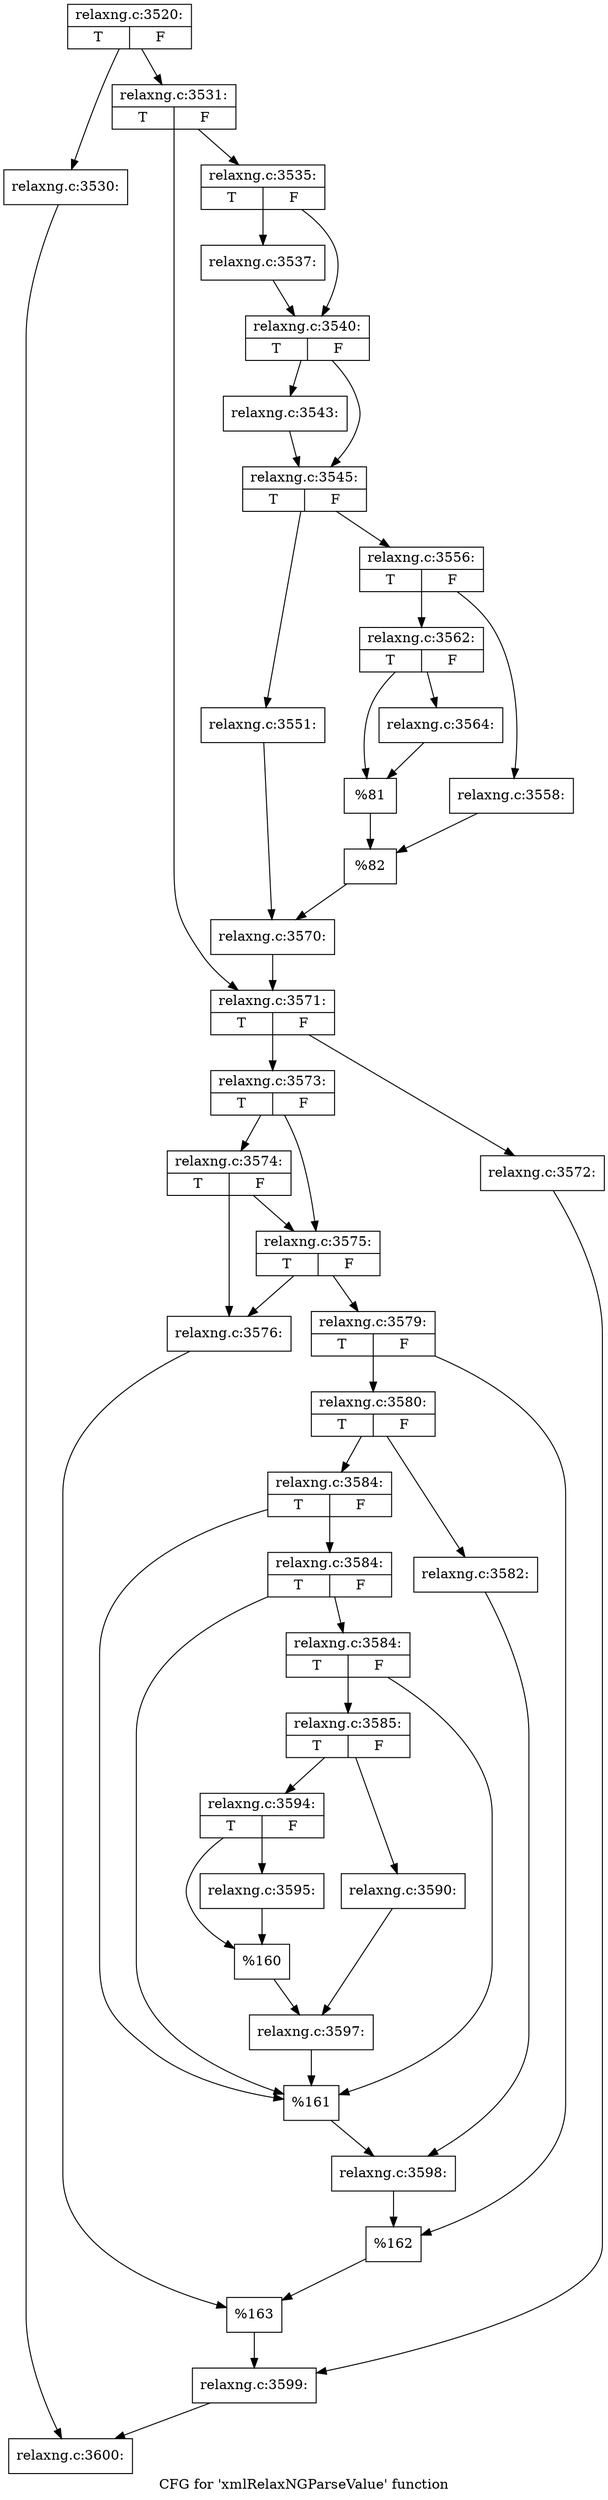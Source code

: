 digraph "CFG for 'xmlRelaxNGParseValue' function" {
	label="CFG for 'xmlRelaxNGParseValue' function";

	Node0x3ce2de0 [shape=record,label="{relaxng.c:3520:|{<s0>T|<s1>F}}"];
	Node0x3ce2de0 -> Node0x3cec4b0;
	Node0x3ce2de0 -> Node0x3cec500;
	Node0x3cec4b0 [shape=record,label="{relaxng.c:3530:}"];
	Node0x3cec4b0 -> Node0x3ceabb0;
	Node0x3cec500 [shape=record,label="{relaxng.c:3531:|{<s0>T|<s1>F}}"];
	Node0x3cec500 -> Node0x3cece40;
	Node0x3cec500 -> Node0x3cece90;
	Node0x3cece40 [shape=record,label="{relaxng.c:3535:|{<s0>T|<s1>F}}"];
	Node0x3cece40 -> Node0x3ced340;
	Node0x3cece40 -> Node0x3ced390;
	Node0x3ced340 [shape=record,label="{relaxng.c:3537:}"];
	Node0x3ced340 -> Node0x3ced390;
	Node0x3ced390 [shape=record,label="{relaxng.c:3540:|{<s0>T|<s1>F}}"];
	Node0x3ced390 -> Node0x3cee0a0;
	Node0x3ced390 -> Node0x3cee0f0;
	Node0x3cee0a0 [shape=record,label="{relaxng.c:3543:}"];
	Node0x3cee0a0 -> Node0x3cee0f0;
	Node0x3cee0f0 [shape=record,label="{relaxng.c:3545:|{<s0>T|<s1>F}}"];
	Node0x3cee0f0 -> Node0x3ceef10;
	Node0x3cee0f0 -> Node0x3ceefb0;
	Node0x3ceef10 [shape=record,label="{relaxng.c:3551:}"];
	Node0x3ceef10 -> Node0x3ceef60;
	Node0x3ceefb0 [shape=record,label="{relaxng.c:3556:|{<s0>T|<s1>F}}"];
	Node0x3ceefb0 -> Node0x3cefcf0;
	Node0x3ceefb0 -> Node0x3cefd90;
	Node0x3cefcf0 [shape=record,label="{relaxng.c:3558:}"];
	Node0x3cefcf0 -> Node0x3cefd40;
	Node0x3cefd90 [shape=record,label="{relaxng.c:3562:|{<s0>T|<s1>F}}"];
	Node0x3cefd90 -> Node0x3cf0d80;
	Node0x3cefd90 -> Node0x3cf0dd0;
	Node0x3cf0d80 [shape=record,label="{relaxng.c:3564:}"];
	Node0x3cf0d80 -> Node0x3cf0dd0;
	Node0x3cf0dd0 [shape=record,label="{%81}"];
	Node0x3cf0dd0 -> Node0x3cefd40;
	Node0x3cefd40 [shape=record,label="{%82}"];
	Node0x3cefd40 -> Node0x3ceef60;
	Node0x3ceef60 [shape=record,label="{relaxng.c:3570:}"];
	Node0x3ceef60 -> Node0x3cece90;
	Node0x3cece90 [shape=record,label="{relaxng.c:3571:|{<s0>T|<s1>F}}"];
	Node0x3cece90 -> Node0x3cf19f0;
	Node0x3cece90 -> Node0x3cf1a90;
	Node0x3cf19f0 [shape=record,label="{relaxng.c:3572:}"];
	Node0x3cf19f0 -> Node0x3cf1a40;
	Node0x3cf1a90 [shape=record,label="{relaxng.c:3573:|{<s0>T|<s1>F}}"];
	Node0x3cf1a90 -> Node0x3cf2480;
	Node0x3cf1a90 -> Node0x3cf2400;
	Node0x3cf2480 [shape=record,label="{relaxng.c:3574:|{<s0>T|<s1>F}}"];
	Node0x3cf2480 -> Node0x3cf2310;
	Node0x3cf2480 -> Node0x3cf2400;
	Node0x3cf2400 [shape=record,label="{relaxng.c:3575:|{<s0>T|<s1>F}}"];
	Node0x3cf2400 -> Node0x3cf2310;
	Node0x3cf2400 -> Node0x3cf23b0;
	Node0x3cf2310 [shape=record,label="{relaxng.c:3576:}"];
	Node0x3cf2310 -> Node0x3cf2360;
	Node0x3cf23b0 [shape=record,label="{relaxng.c:3579:|{<s0>T|<s1>F}}"];
	Node0x3cf23b0 -> Node0x3cf3900;
	Node0x3cf23b0 -> Node0x3cf3950;
	Node0x3cf3900 [shape=record,label="{relaxng.c:3580:|{<s0>T|<s1>F}}"];
	Node0x3cf3900 -> Node0x3cf4010;
	Node0x3cf3900 -> Node0x3cf40b0;
	Node0x3cf4010 [shape=record,label="{relaxng.c:3582:}"];
	Node0x3cf4010 -> Node0x3cf4060;
	Node0x3cf40b0 [shape=record,label="{relaxng.c:3584:|{<s0>T|<s1>F}}"];
	Node0x3cf40b0 -> Node0x3cf4c20;
	Node0x3cf40b0 -> Node0x3cf4b50;
	Node0x3cf4c20 [shape=record,label="{relaxng.c:3584:|{<s0>T|<s1>F}}"];
	Node0x3cf4c20 -> Node0x3cf4ba0;
	Node0x3cf4c20 -> Node0x3cf4b50;
	Node0x3cf4ba0 [shape=record,label="{relaxng.c:3584:|{<s0>T|<s1>F}}"];
	Node0x3cf4ba0 -> Node0x3cf4b00;
	Node0x3cf4ba0 -> Node0x3cf4b50;
	Node0x3cf4b00 [shape=record,label="{relaxng.c:3585:|{<s0>T|<s1>F}}"];
	Node0x3cf4b00 -> Node0x3cf6220;
	Node0x3cf4b00 -> Node0x3cf62c0;
	Node0x3cf6220 [shape=record,label="{relaxng.c:3590:}"];
	Node0x3cf6220 -> Node0x3cf6270;
	Node0x3cf62c0 [shape=record,label="{relaxng.c:3594:|{<s0>T|<s1>F}}"];
	Node0x3cf62c0 -> Node0x3cf6f80;
	Node0x3cf62c0 -> Node0x3cf6fd0;
	Node0x3cf6f80 [shape=record,label="{relaxng.c:3595:}"];
	Node0x3cf6f80 -> Node0x3cf6fd0;
	Node0x3cf6fd0 [shape=record,label="{%160}"];
	Node0x3cf6fd0 -> Node0x3cf6270;
	Node0x3cf6270 [shape=record,label="{relaxng.c:3597:}"];
	Node0x3cf6270 -> Node0x3cf4b50;
	Node0x3cf4b50 [shape=record,label="{%161}"];
	Node0x3cf4b50 -> Node0x3cf4060;
	Node0x3cf4060 [shape=record,label="{relaxng.c:3598:}"];
	Node0x3cf4060 -> Node0x3cf3950;
	Node0x3cf3950 [shape=record,label="{%162}"];
	Node0x3cf3950 -> Node0x3cf2360;
	Node0x3cf2360 [shape=record,label="{%163}"];
	Node0x3cf2360 -> Node0x3cf1a40;
	Node0x3cf1a40 [shape=record,label="{relaxng.c:3599:}"];
	Node0x3cf1a40 -> Node0x3ceabb0;
	Node0x3ceabb0 [shape=record,label="{relaxng.c:3600:}"];
}
